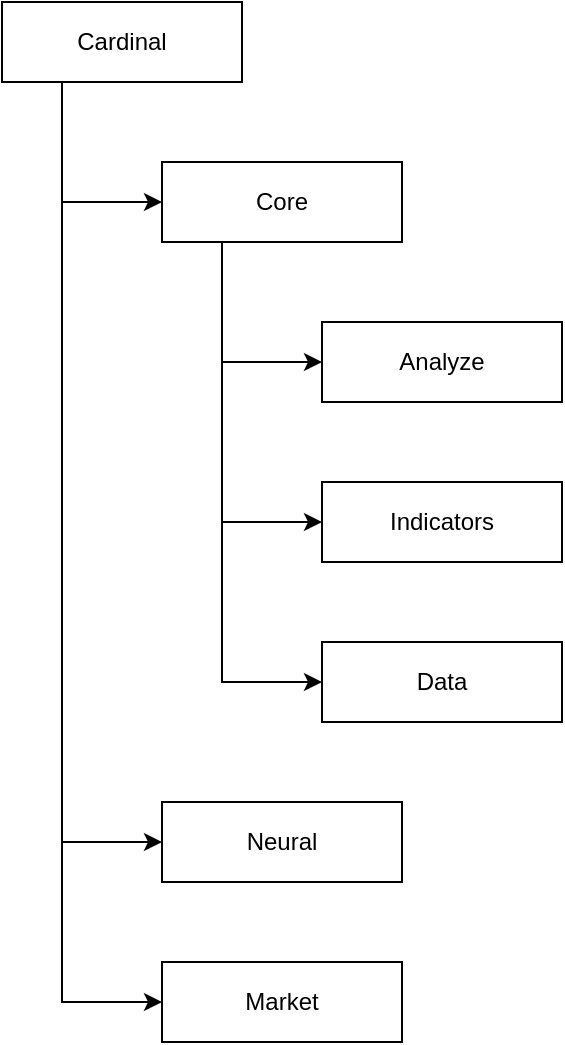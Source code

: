 <mxfile version="22.1.11" type="device">
  <diagram name="Страница — 1" id="E_9PrvvV-NaYvDECT35r">
    <mxGraphModel dx="870" dy="555" grid="1" gridSize="10" guides="1" tooltips="1" connect="1" arrows="1" fold="1" page="1" pageScale="1" pageWidth="827" pageHeight="1169" math="0" shadow="0">
      <root>
        <mxCell id="0" />
        <mxCell id="1" parent="0" />
        <mxCell id="KGMCus8UHllUR0XV-cv--6" style="edgeStyle=orthogonalEdgeStyle;rounded=0;orthogonalLoop=1;jettySize=auto;html=1;exitX=0.25;exitY=1;exitDx=0;exitDy=0;entryX=0;entryY=0.5;entryDx=0;entryDy=0;" edge="1" parent="1" source="KGMCus8UHllUR0XV-cv--1" target="KGMCus8UHllUR0XV-cv--2">
          <mxGeometry relative="1" as="geometry" />
        </mxCell>
        <mxCell id="KGMCus8UHllUR0XV-cv--10" style="edgeStyle=orthogonalEdgeStyle;rounded=0;orthogonalLoop=1;jettySize=auto;html=1;exitX=0.25;exitY=1;exitDx=0;exitDy=0;entryX=0;entryY=0.5;entryDx=0;entryDy=0;" edge="1" parent="1" source="KGMCus8UHllUR0XV-cv--1" target="KGMCus8UHllUR0XV-cv--9">
          <mxGeometry relative="1" as="geometry" />
        </mxCell>
        <mxCell id="KGMCus8UHllUR0XV-cv--12" style="edgeStyle=orthogonalEdgeStyle;rounded=0;orthogonalLoop=1;jettySize=auto;html=1;exitX=0.25;exitY=1;exitDx=0;exitDy=0;entryX=0;entryY=0.5;entryDx=0;entryDy=0;" edge="1" parent="1" source="KGMCus8UHllUR0XV-cv--1" target="KGMCus8UHllUR0XV-cv--11">
          <mxGeometry relative="1" as="geometry" />
        </mxCell>
        <mxCell id="KGMCus8UHllUR0XV-cv--1" value="Cardinal" style="rounded=0;whiteSpace=wrap;html=1;" vertex="1" parent="1">
          <mxGeometry x="40" y="80" width="120" height="40" as="geometry" />
        </mxCell>
        <mxCell id="KGMCus8UHllUR0XV-cv--5" style="edgeStyle=orthogonalEdgeStyle;rounded=0;orthogonalLoop=1;jettySize=auto;html=1;exitX=0.25;exitY=1;exitDx=0;exitDy=0;" edge="1" parent="1" source="KGMCus8UHllUR0XV-cv--2" target="KGMCus8UHllUR0XV-cv--4">
          <mxGeometry relative="1" as="geometry">
            <Array as="points">
              <mxPoint x="150" y="340" />
            </Array>
          </mxGeometry>
        </mxCell>
        <mxCell id="KGMCus8UHllUR0XV-cv--7" style="edgeStyle=orthogonalEdgeStyle;rounded=0;orthogonalLoop=1;jettySize=auto;html=1;exitX=0.25;exitY=1;exitDx=0;exitDy=0;entryX=0;entryY=0.5;entryDx=0;entryDy=0;" edge="1" parent="1" source="KGMCus8UHllUR0XV-cv--2" target="KGMCus8UHllUR0XV-cv--3">
          <mxGeometry relative="1" as="geometry" />
        </mxCell>
        <mxCell id="KGMCus8UHllUR0XV-cv--14" style="edgeStyle=orthogonalEdgeStyle;rounded=0;orthogonalLoop=1;jettySize=auto;html=1;exitX=0.25;exitY=1;exitDx=0;exitDy=0;entryX=0;entryY=0.5;entryDx=0;entryDy=0;" edge="1" parent="1" source="KGMCus8UHllUR0XV-cv--2" target="KGMCus8UHllUR0XV-cv--13">
          <mxGeometry relative="1" as="geometry" />
        </mxCell>
        <mxCell id="KGMCus8UHllUR0XV-cv--2" value="Core" style="rounded=0;whiteSpace=wrap;html=1;" vertex="1" parent="1">
          <mxGeometry x="120" y="160" width="120" height="40" as="geometry" />
        </mxCell>
        <mxCell id="KGMCus8UHllUR0XV-cv--3" value="Data" style="rounded=0;whiteSpace=wrap;html=1;" vertex="1" parent="1">
          <mxGeometry x="200" y="400" width="120" height="40" as="geometry" />
        </mxCell>
        <mxCell id="KGMCus8UHllUR0XV-cv--4" value="Indicators" style="rounded=0;whiteSpace=wrap;html=1;" vertex="1" parent="1">
          <mxGeometry x="200" y="320" width="120" height="40" as="geometry" />
        </mxCell>
        <mxCell id="KGMCus8UHllUR0XV-cv--9" value="Neural" style="rounded=0;whiteSpace=wrap;html=1;" vertex="1" parent="1">
          <mxGeometry x="120" y="480" width="120" height="40" as="geometry" />
        </mxCell>
        <mxCell id="KGMCus8UHllUR0XV-cv--11" value="Market" style="rounded=0;whiteSpace=wrap;html=1;" vertex="1" parent="1">
          <mxGeometry x="120" y="560" width="120" height="40" as="geometry" />
        </mxCell>
        <mxCell id="KGMCus8UHllUR0XV-cv--13" value="Analyze" style="rounded=0;whiteSpace=wrap;html=1;" vertex="1" parent="1">
          <mxGeometry x="200" y="240" width="120" height="40" as="geometry" />
        </mxCell>
      </root>
    </mxGraphModel>
  </diagram>
</mxfile>

